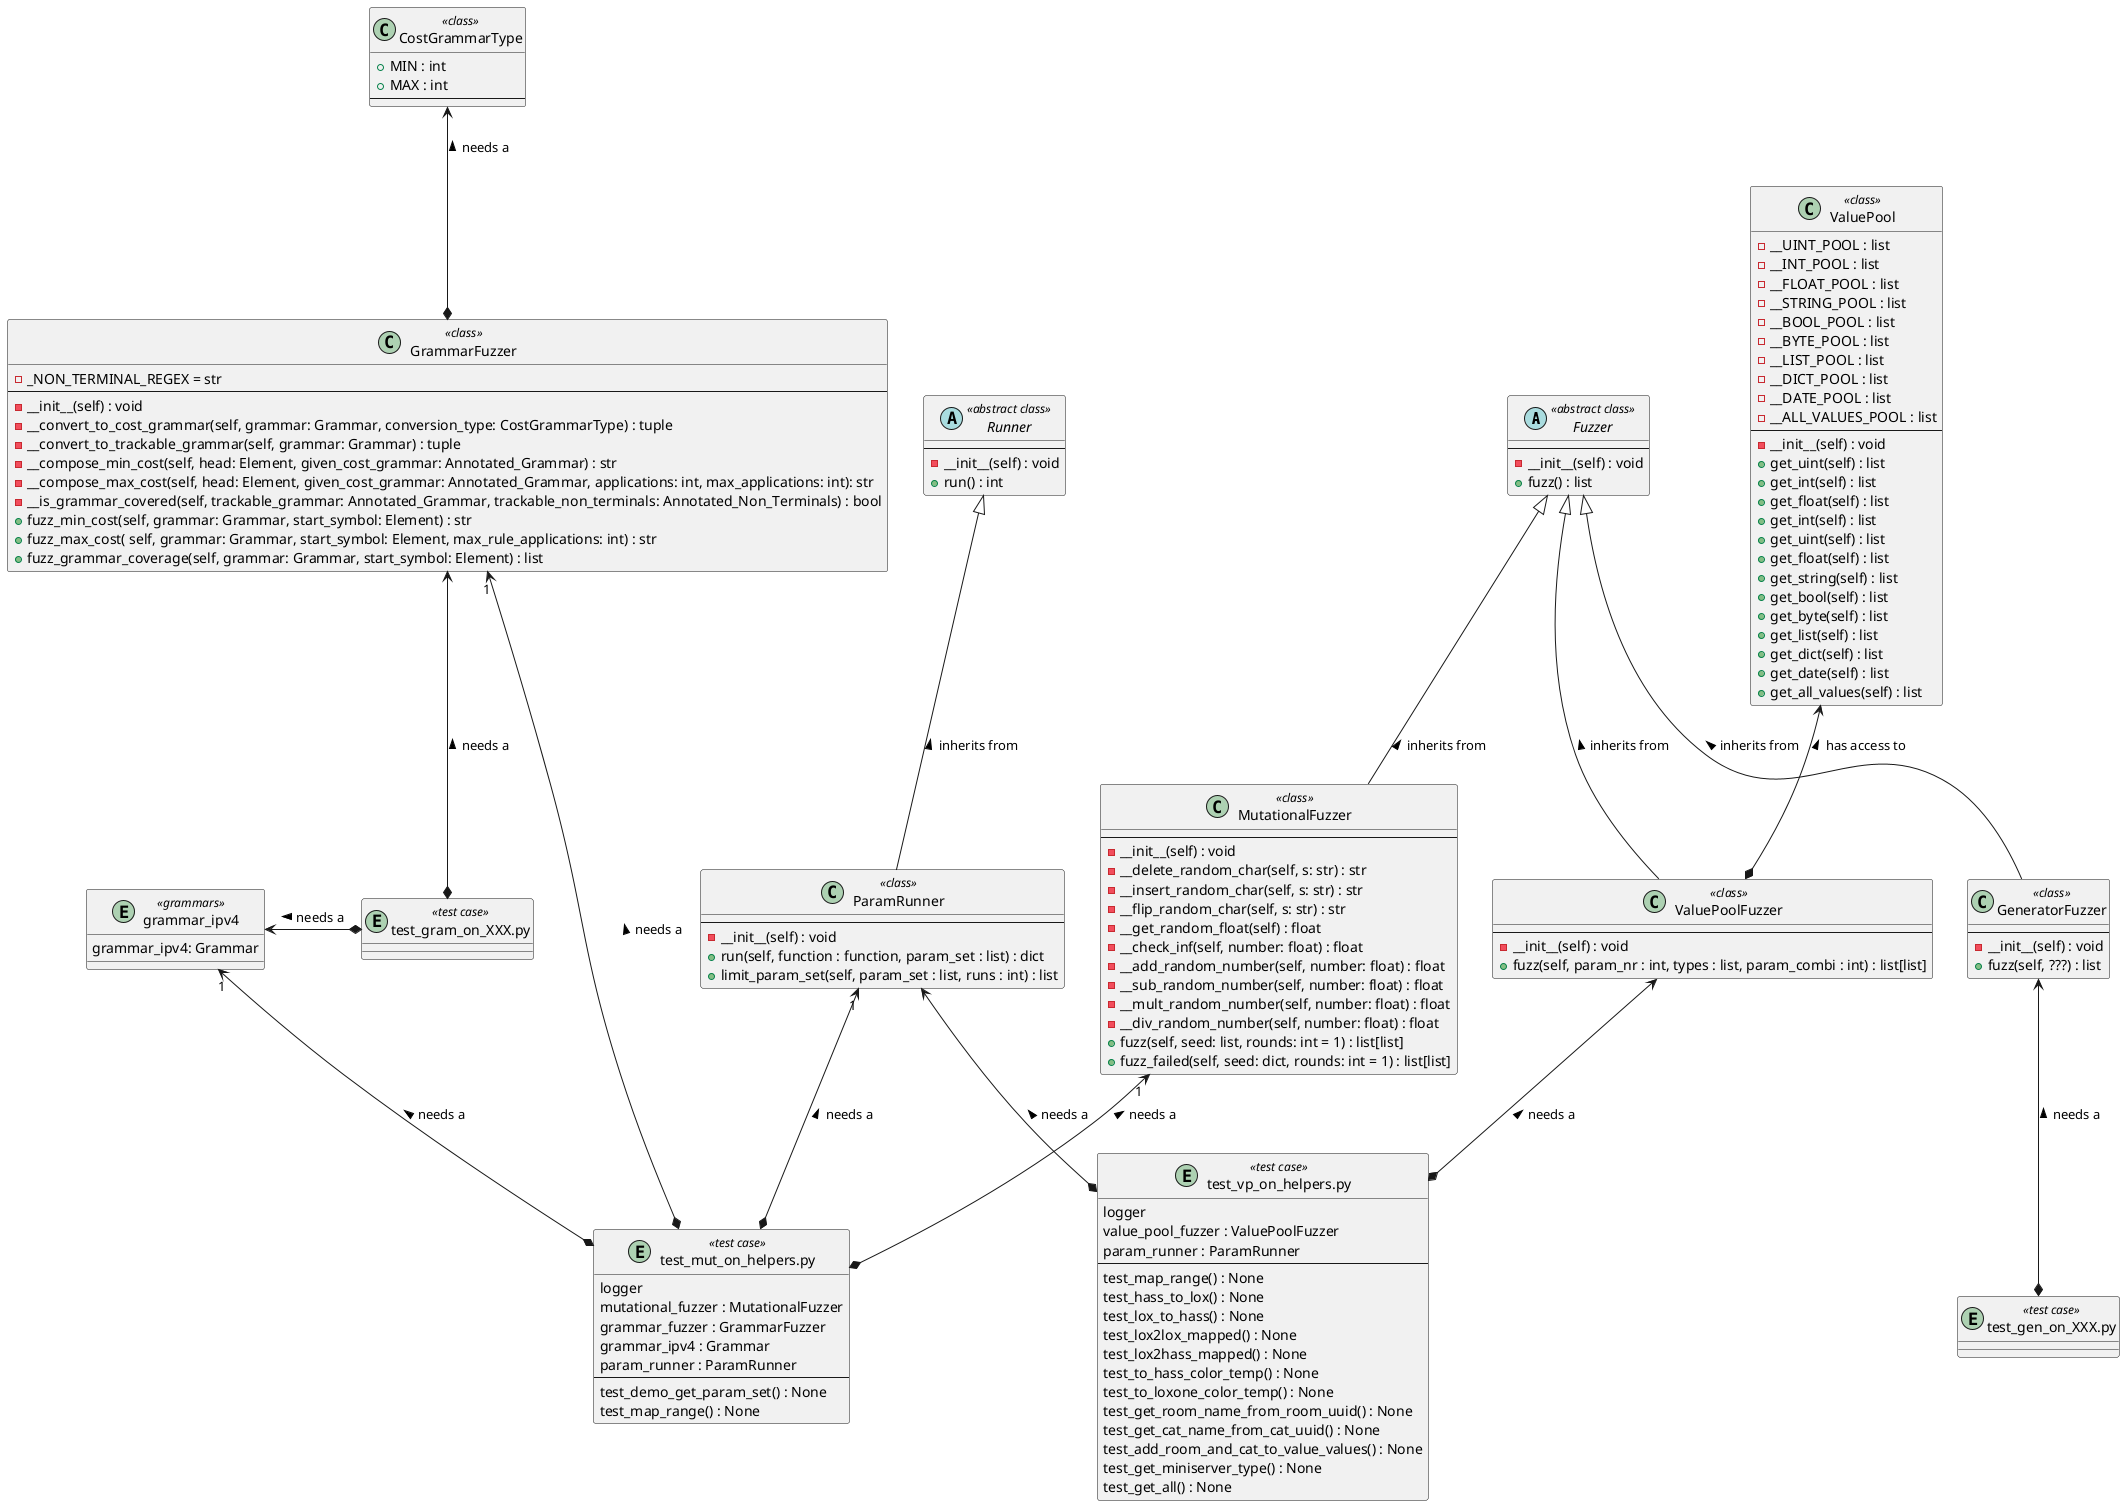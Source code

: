@startuml fuzzer_overview
allow_mixing

'Web server to creat UML:
' https://www.plantuml.com/plantuml/uml/SyfFKj2rKt3CoKnELR1Io4ZDoSa70000
' copy the UML and generate SVG

'''''''''''''''''''''''''''''''''''''''
'Fuzzer''''''''''''''''''''''''''''''''
'''''''''''''''''''''''''''''''''''''''
abstract class "Fuzzer" as fuzzer << abstract class >> {
    --
    - __init__(self) : void
    + fuzz() : list
}
'''''''''''''''''''''''''''''''''''''''
class "ValuePoolFuzzer" as VPFuzzer << class >> {
    --
    - __init__(self) : void
    + fuzz(self, param_nr : int, types : list, param_combi : int) : list[list]
}
class "ValuePool" as VPool << class >> {
    - __UINT_POOL : list
    - __INT_POOL : list
    - __FLOAT_POOL : list
    - __STRING_POOL : list
    - __BOOL_POOL : list
    - __BYTE_POOL : list
    - __LIST_POOL : list
    - __DICT_POOL : list
    - __DATE_POOL : list
    - __ALL_VALUES_POOL : list
    --
    - __init__(self) : void
    + get_uint(self) : list
    + get_int(self) : list
    + get_float(self) : list
    + get_int(self) : list
    + get_uint(self) : list
    + get_float(self) : list
    + get_string(self) : list
    + get_bool(self) : list
    + get_byte(self) : list
    + get_list(self) : list
    + get_dict(self) : list
    + get_date(self) : list
    + get_all_values(self) : list
}
'''''''''''''''''''''''''''''''''''''''
class "GeneratorFuzzer" as GFuzzer << class >> {
    --
    - __init__(self) : void
    + fuzz(self, ???) : list
}
'''''''''''''''''''''''''''''''''''''''
class "CostGrammarType" as CGType << class >> {
    + MIN : int
    + MAX : int
    --
}
class "GrammarFuzzer" as GrFuzzer << class >> {
    - _NON_TERMINAL_REGEX = str
    --
    - __init__(self) : void
    - __convert_to_cost_grammar(self, grammar: Grammar, conversion_type: CostGrammarType) : tuple
    - __convert_to_trackable_grammar(self, grammar: Grammar) : tuple
    - __compose_min_cost(self, head: Element, given_cost_grammar: Annotated_Grammar) : str
    - __compose_max_cost(self, head: Element, given_cost_grammar: Annotated_Grammar, applications: int, max_applications: int): str
    - __is_grammar_covered(self, trackable_grammar: Annotated_Grammar, trackable_non_terminals: Annotated_Non_Terminals) : bool
    + fuzz_min_cost(self, grammar: Grammar, start_symbol: Element) : str
    + fuzz_max_cost( self, grammar: Grammar, start_symbol: Element, max_rule_applications: int) : str
    + fuzz_grammar_coverage(self, grammar: Grammar, start_symbol: Element) : list
}
entity "grammar_ipv4" as ipv4 << grammars >> {
    grammar_ipv4: Grammar
}
'''''''''''''''''''''''''''''''''''''''
class "MutationalFuzzer" as MFuzzer << class >> {
    --
    - __init__(self) : void
    - __delete_random_char(self, s: str) : str
    - __insert_random_char(self, s: str) : str
    - __flip_random_char(self, s: str) : str
    - __get_random_float(self) : float
    - __check_inf(self, number: float) : float
    - __add_random_number(self, number: float) : float
    - __sub_random_number(self, number: float) : float
    - __mult_random_number(self, number: float) : float
    - __div_random_number(self, number: float) : float
    + fuzz(self, seed: list, rounds: int = 1) : list[list]
    + fuzz_failed(self, seed: dict, rounds: int = 1) : list[list]
}
'''''''''''''''''''''''''''''''''''''''
'Runner''''''''''''''''''''''''''''''''
'''''''''''''''''''''''''''''''''''''''
abstract class "Runner" as runner << abstract class >> {
    --
    - __init__(self) : void
    + run() : int
}
'''''''''''''''''''''''''''''''''''''''
class "ParamRunner" as PRunner << class >> {
    --
    - __init__(self) : void
    + run(self, function : function, param_set : list) : dict
    + limit_param_set(self, param_set : list, runs : int) : list
}
'''''''''''''''''''''''''''''''''''''''
'Testcases'''''''''''''''''''''''''''''
'''''''''''''''''''''''''''''''''''''''
entity  "test_vp_on_helpers.py" as test_VP_H << test case >>{
    logger
    value_pool_fuzzer : ValuePoolFuzzer
    param_runner : ParamRunner
    --
    test_map_range() : None
    test_hass_to_lox() : None
    test_lox_to_hass() : None
    test_lox2lox_mapped() : None
    test_lox2hass_mapped() : None
    test_to_hass_color_temp() : None
    test_to_loxone_color_temp() : None
    test_get_room_name_from_room_uuid() : None
    test_get_cat_name_from_cat_uuid() : None
    test_add_room_and_cat_to_value_values() : None
    test_get_miniserver_type() : None
    test_get_all() : None
}
'''''''''''''''''''''''''''''''''''''''
entity  "test_gen_on_XXX.py" as test_GEN << test case >>{

}
'''''''''''''''''''''''''''''''''''''''
entity  "test_gram_on_XXX.py" as test_GRA << test case >>{

}
'''''''''''''''''''''''''''''''''''''''
entity  "test_mut_on_helpers.py" as test_MUT << test case >>{
    logger
    mutational_fuzzer : MutationalFuzzer
    grammar_fuzzer : GrammarFuzzer
    grammar_ipv4 : Grammar
    param_runner : ParamRunner
    --
    test_demo_get_param_set() : None
    test_map_range() : None
}
'''''''''''''''''''''''''''''''''''''''
'Fuzzer''''''''''''''''''''''''''''''''
'''''''''''''''''''''''''''''''''''''''
fuzzer <|-- VPFuzzer : inherits from <
VPool <--* VPFuzzer: has access to <
'fuzzer <|-- GrFuzzer : inherits from <
fuzzer <|-- GFuzzer : inherits from <
fuzzer <|-- MFuzzer : inherits from <
'''''''''''''''''''''''''''''''''''''''
'Runner''''''''''''''''''''''''''''''''
'''''''''''''''''''''''''''''''''''''''
runner <|-- PRunner : inherits from <
'''''''''''''''''''''''''''''''''''''''
'Testcases'''''''''''''''''''''''''''''
'''''''''''''''''''''''''''''''''''''''
VPFuzzer <--* test_VP_H : needs a <
PRunner <--* test_VP_H : needs a <
'''''''''''''''''''''''''''''''''''''''
CGType <--* GrFuzzer : needs a <
GrFuzzer <--* test_GRA : needs a <
'PRunner <--* test_GRA : needs a <
test_GRA *-> ipv4: needs a >
'''''''''''''''''''''''''''''''''''''''
GFuzzer <--* test_GEN : needs a <
'''''''''''''''''''''''''''''''''''''''
MFuzzer "1"<--* test_MUT : needs a <
PRunner "1"<--* test_MUT : needs a <
GrFuzzer "1"<--* test_MUT : needs a <
ipv4 "1"<--* test_MUT : needs a <
@enduml
